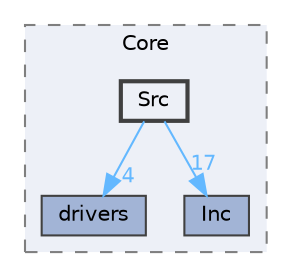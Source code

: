 digraph "/home/oliver/Documents/3A/2425_ESE_Projet_V-NOM/Projet_V-NOM_STM32/Core/Src"
{
 // LATEX_PDF_SIZE
  bgcolor="transparent";
  edge [fontname=Helvetica,fontsize=10,labelfontname=Helvetica,labelfontsize=10];
  node [fontname=Helvetica,fontsize=10,shape=box,height=0.2,width=0.4];
  compound=true
  subgraph clusterdir_7355fbed93420b036c859d3b7343c435 {
    graph [ bgcolor="#edf0f7", pencolor="grey50", label="Core", fontname=Helvetica,fontsize=10 style="filled,dashed", URL="dir_7355fbed93420b036c859d3b7343c435.html",tooltip=""]
  dir_2f43cb4bc83a2d35aa75a6fb7ebea1e6 [label="drivers", fillcolor="#a2b4d6", color="grey25", style="filled", URL="dir_2f43cb4bc83a2d35aa75a6fb7ebea1e6.html",tooltip=""];
  dir_9a7dfda6146872f047a7bc69a3f1a819 [label="Inc", fillcolor="#a2b4d6", color="grey25", style="filled", URL="dir_9a7dfda6146872f047a7bc69a3f1a819.html",tooltip=""];
  dir_9dbd9dcd2c6db81c9b6644f652be1dea [label="Src", fillcolor="#edf0f7", color="grey25", style="filled,bold", URL="dir_9dbd9dcd2c6db81c9b6644f652be1dea.html",tooltip=""];
  }
  dir_9dbd9dcd2c6db81c9b6644f652be1dea->dir_2f43cb4bc83a2d35aa75a6fb7ebea1e6 [headlabel="4", labeldistance=1.5 headhref="dir_000004_000001.html" href="dir_000004_000001.html" color="steelblue1" fontcolor="steelblue1"];
  dir_9dbd9dcd2c6db81c9b6644f652be1dea->dir_9a7dfda6146872f047a7bc69a3f1a819 [headlabel="17", labeldistance=1.5 headhref="dir_000004_000002.html" href="dir_000004_000002.html" color="steelblue1" fontcolor="steelblue1"];
}
